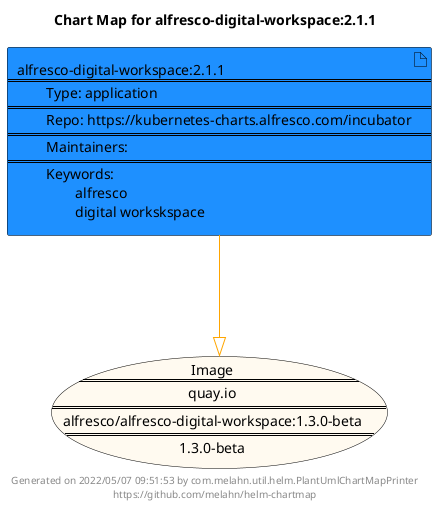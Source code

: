 @startuml
skinparam linetype ortho
skinparam backgroundColor white
skinparam usecaseBorderColor black
skinparam usecaseArrowColor LightSlateGray
skinparam artifactBorderColor black
skinparam artifactArrowColor LightSlateGray

title Chart Map for alfresco-digital-workspace:2.1.1

'There is one referenced Helm Chart
artifact "alfresco-digital-workspace:2.1.1\n====\n\tType: application\n====\n\tRepo: https://kubernetes-charts.alfresco.com/incubator\n====\n\tMaintainers: \n====\n\tKeywords: \n\t\talfresco\n\t\tdigital workskspace" as alfresco_digital_workspace_2_1_1 #DodgerBlue

'There is one referenced Docker Image
usecase "Image\n====\nquay.io\n====\nalfresco/alfresco-digital-workspace:1.3.0-beta\n====\n1.3.0-beta" as quay_io_alfresco_alfresco_digital_workspace_1_3_0_beta #FloralWhite

'Chart Dependencies
alfresco_digital_workspace_2_1_1--[#orange]-|>quay_io_alfresco_alfresco_digital_workspace_1_3_0_beta

center footer Generated on 2022/05/07 09:51:53 by com.melahn.util.helm.PlantUmlChartMapPrinter\nhttps://github.com/melahn/helm-chartmap
@enduml

